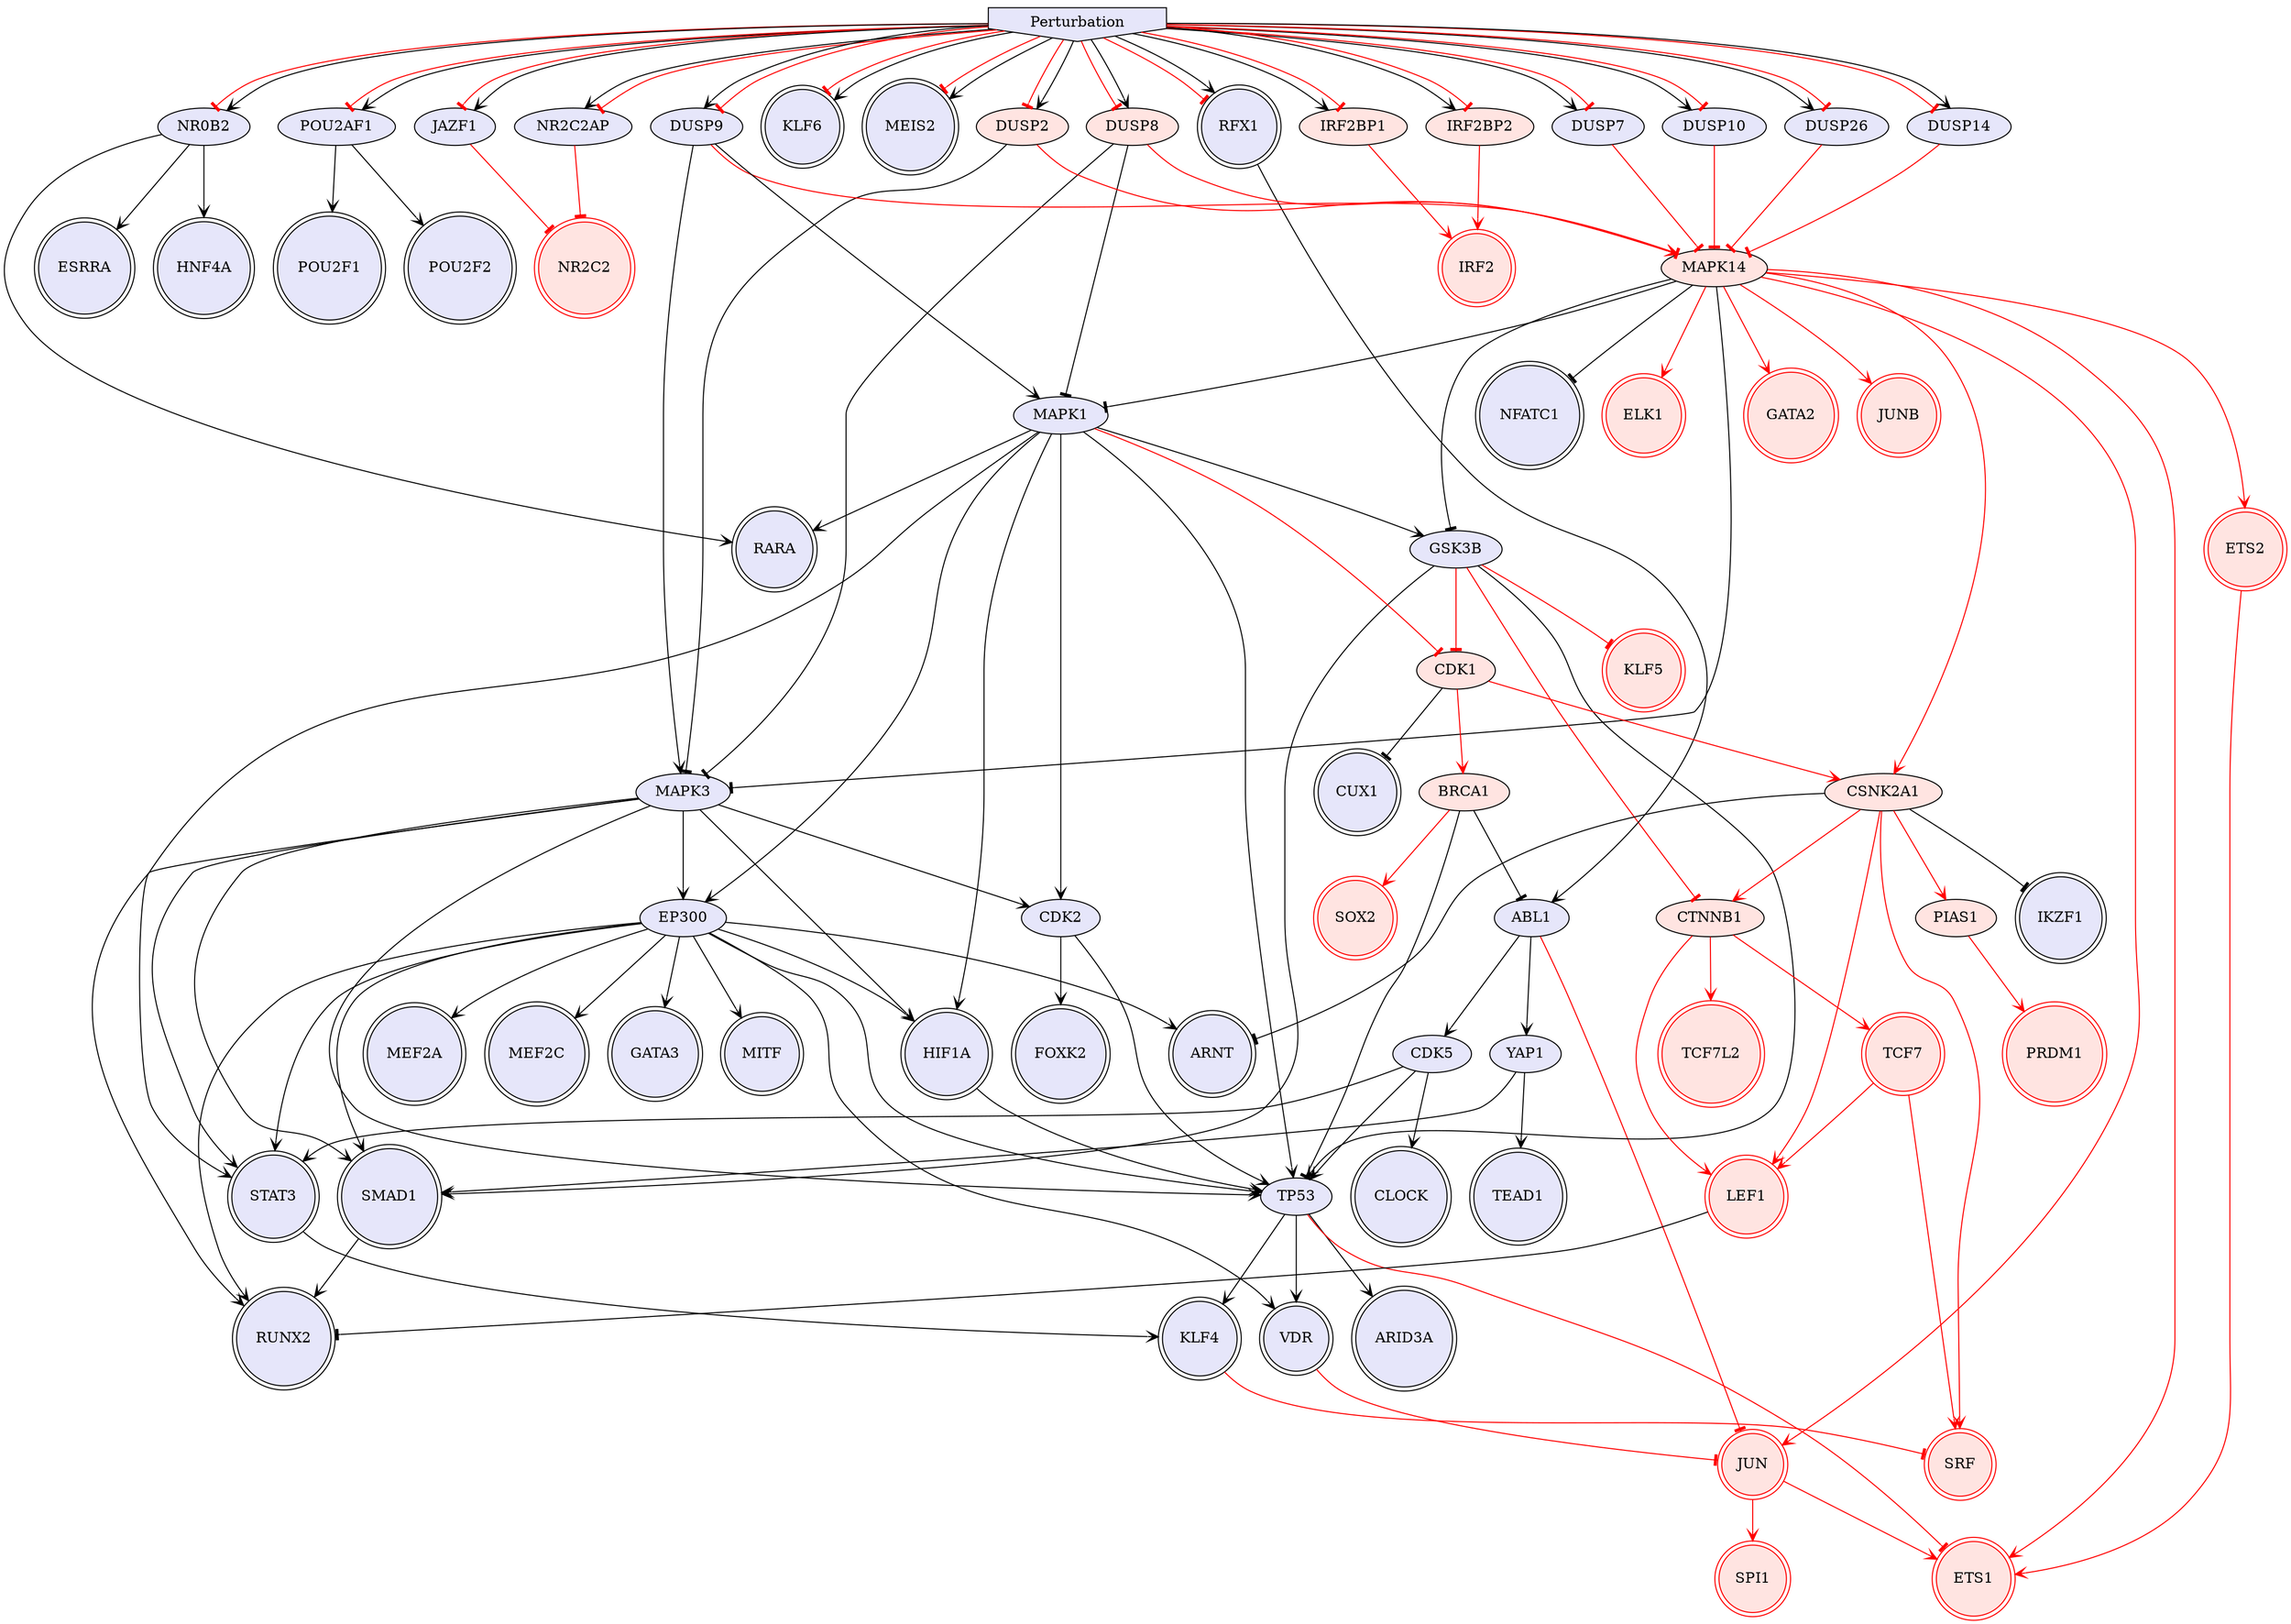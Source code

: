 digraph {

TP53->ARID3A [penwidth=1, color=black, arrowhead="vee"]
TP53->VDR [penwidth=1, color=black, arrowhead="vee"]
HIF1A->TP53 [penwidth=1, color=black, arrowhead="vee"]
STAT3->KLF4 [penwidth=1, color=black, arrowhead="vee"]
EP300->TP53 [penwidth=1, color=black, arrowhead="vee"]
MAPK3->HIF1A [penwidth=1, color=black, arrowhead="vee"]
EP300->HIF1A [penwidth=1, color=black, arrowhead="vee"]
EP300->ARNT [penwidth=1, color=black, arrowhead="vee"]
ABL1->YAP1 [penwidth=1, color=black, arrowhead="vee"]
MAPK14->MAPK3 [penwidth=1, color=black, arrowhead="tee"]
ABL1->CDK5 [penwidth=1, color=black, arrowhead="vee"]
MAPK3->STAT3 [penwidth=1, color=black, arrowhead="vee"]
EP300->STAT3 [penwidth=1, color=black, arrowhead="vee"]
BRCA1->ABL1 [penwidth=1, color=black, arrowhead="tee"]
MAPK3->SMAD1 [penwidth=1, color=black, arrowhead="vee"]
NR0B2->HNF4A [penwidth=1, color=black, arrowhead="vee"]
GSK3B->SMAD1 [penwidth=1, color=black, arrowhead="vee"]
RFX1->ABL1 [penwidth=1, color=black, arrowhead="vee"]
NR0B2->RARA [penwidth=1, color=black, arrowhead="vee"]
NR0B2->ESRRA [penwidth=1, color=black, arrowhead="vee"]
MAPK14->NFATC1 [penwidth=1, color=black, arrowhead="tee"]
MAPK3->RUNX2 [penwidth=1, color=black, arrowhead="vee"]
EP300->RUNX2 [penwidth=1, color=black, arrowhead="vee"]
YAP1->TEAD1 [penwidth=1, color=black, arrowhead="vee"]
EP300->MEF2A [penwidth=1, color=black, arrowhead="vee"]
CSNK2A1->IKZF1 [penwidth=1, color=black, arrowhead="tee"]
CDK2->TP53 [penwidth=1, color=black, arrowhead="vee"]
CDK2->FOXK2 [penwidth=1, color=black, arrowhead="vee"]
SMAD1->RUNX2 [penwidth=1, color=black, arrowhead="vee"]
MAPK14->GSK3B [penwidth=1, color=black, arrowhead="tee"]
MAPK3->EP300 [penwidth=1, color=black, arrowhead="vee"]
CDK5->TP53 [penwidth=1, color=black, arrowhead="vee"]
POU2AF1->POU2F1 [penwidth=1, color=black, arrowhead="vee"]
YAP1->SMAD1 [penwidth=1, color=black, arrowhead="vee"]
CDK5->CLOCK [penwidth=1, color=black, arrowhead="vee"]
CDK5->STAT3 [penwidth=1, color=black, arrowhead="vee"]
CSNK2A1->ARNT [penwidth=1, color=black, arrowhead="tee"]
EP300->MEF2C [penwidth=1, color=black, arrowhead="vee"]
EP300->SMAD1 [penwidth=1, color=black, arrowhead="vee"]
MAPK3->CDK2 [penwidth=1, color=black, arrowhead="vee"]
GSK3B->TP53 [penwidth=1, color=black, arrowhead="vee"]
MAPK3->TP53 [penwidth=1, color=black, arrowhead="vee"]
CDK1->CUX1 [penwidth=1, color=black, arrowhead="tee"]
POU2AF1->POU2F2 [penwidth=1, color=black, arrowhead="vee"]
BRCA1->TP53 [penwidth=1, color=black, arrowhead="tee"]
EP300->GATA3 [penwidth=1, color=black, arrowhead="vee"]
EP300->MITF [penwidth=1, color=black, arrowhead="vee"]
EP300->VDR [penwidth=1, color=black, arrowhead="vee"]
TP53->KLF4 [penwidth=1, color=black, arrowhead="vee"]
LEF1->RUNX2 [penwidth=1, color=black, arrowhead="tee"]
Perturbation->DUSP14 [penwidth=1, color=red, arrowhead="tee"]
Perturbation->JAZF1 [penwidth=1, color=red, arrowhead="tee"]
Perturbation->KLF6 [penwidth=1, color=red, arrowhead="tee"]
Perturbation->MEIS2 [penwidth=1, color=red, arrowhead="tee"]
Perturbation->NR0B2 [penwidth=1, color=red, arrowhead="tee"]
Perturbation->POU2AF1 [penwidth=1, color=red, arrowhead="tee"]
Perturbation->RFX1 [penwidth=1, color=red, arrowhead="tee"]
CSNK2A1->CTNNB1 [penwidth=1, color=red, arrowhead="vee"]
GSK3B->CTNNB1 [penwidth=1, color=red, arrowhead="tee"]
CTNNB1->TCF7L2 [penwidth=1, color=red, arrowhead="vee"]
CDK1->CSNK2A1 [penwidth=1, color=red, arrowhead="vee"]
GSK3B->CDK1 [penwidth=1, color=red, arrowhead="tee"]
BRCA1->SOX2 [penwidth=1, color=red, arrowhead="vee"]
CTNNB1->LEF1 [penwidth=1, color=red, arrowhead="vee"]
CTNNB1->TCF7 [penwidth=1, color=red, arrowhead="vee"]
MAPK14->ELK1 [penwidth=1, color=red, arrowhead="vee"]
CSNK2A1->LEF1 [penwidth=1, color=red, arrowhead="vee"]
TCF7->LEF1 [penwidth=1, color=red, arrowhead="vee"]
TCF7->SRF [penwidth=1, color=red, arrowhead="vee"]
MAPK14->JUN [penwidth=1, color=red, arrowhead="vee"]
MAPK14->CSNK2A1 [penwidth=1, color=red, arrowhead="vee"]
MAPK14->GATA2 [penwidth=1, color=red, arrowhead="vee"]
TP53->ETS1 [penwidth=1, color=red, arrowhead="tee"]
CDK1->BRCA1 [penwidth=1, color=red, arrowhead="vee"]
ABL1->JUN [penwidth=1, color=red, arrowhead="tee"]
JUN->SPI1 [penwidth=1, color=red, arrowhead="vee"]
MAPK14->JUNB [penwidth=1, color=red, arrowhead="vee"]
CSNK2A1->PIAS1 [penwidth=1, color=red, arrowhead="vee"]
IRF2BP1->IRF2 [penwidth=1, color=red, arrowhead="vee"]
JAZF1->NR2C2 [penwidth=1, color=red, arrowhead="tee"]
KLF4->SRF [penwidth=1, color=red, arrowhead="tee"]
GSK3B->KLF5 [penwidth=1, color=red, arrowhead="tee"]
PIAS1->PRDM1 [penwidth=1, color=red, arrowhead="vee"]
CSNK2A1->SRF [penwidth=1, color=red, arrowhead="vee"]
DUSP14->MAPK14 [penwidth=1, color=red, arrowhead="tee"]
MAPK14->ETS1 [penwidth=1, color=red, arrowhead="vee"]
MAPK14->ETS2 [penwidth=1, color=red, arrowhead="vee"]
JUN->ETS1 [penwidth=1, color=red, arrowhead="vee"]
VDR->JUN [penwidth=1, color=red, arrowhead="tee"]
ETS2->ETS1 [penwidth=1, color=red, arrowhead="vee"]
Perturbation->IRF2BP1 [penwidth=1, color=black, arrowhead="vee"]
MAPK1->HIF1A [penwidth=1, color=black, arrowhead="vee"]
MAPK14->MAPK1 [penwidth=1, color=black, arrowhead="tee"]
MAPK1->STAT3 [penwidth=1, color=black, arrowhead="vee"]
MAPK1->EP300 [penwidth=1, color=black, arrowhead="vee"]
MAPK1->GSK3B [penwidth=1, color=black, arrowhead="vee"]
MAPK1->CDK2 [penwidth=1, color=black, arrowhead="vee"]
MAPK1->TP53 [penwidth=1, color=black, arrowhead="vee"]
MAPK1->RARA [penwidth=1, color=black, arrowhead="vee"]
Perturbation->DUSP7 [penwidth=1, color=black, arrowhead="vee"]
Perturbation->JAZF1 [penwidth=1, color=black, arrowhead="vee"]
Perturbation->KLF6 [penwidth=1, color=black, arrowhead="vee"]
Perturbation->MEIS2 [penwidth=1, color=black, arrowhead="vee"]
Perturbation->NR0B2 [penwidth=1, color=black, arrowhead="vee"]
Perturbation->POU2AF1 [penwidth=1, color=black, arrowhead="vee"]
Perturbation->RFX1 [penwidth=1, color=black, arrowhead="vee"]
MAPK1->CDK1 [penwidth=1, color=red, arrowhead="tee"]
DUSP7->MAPK14 [penwidth=1, color=red, arrowhead="tee"]
Perturbation->IRF2BP1 [penwidth=1, color=red, arrowhead="tee"]
Perturbation->DUSP10 [penwidth=1, color=black, arrowhead="vee"]
Perturbation->NR2C2AP [penwidth=1, color=black, arrowhead="vee"]
DUSP10->MAPK14 [penwidth=1, color=red, arrowhead="tee"]
NR2C2AP->NR2C2 [penwidth=1, color=red, arrowhead="tee"]
DUSP8->MAPK3 [penwidth=1, color=black, arrowhead="tee"]
DUSP8->MAPK14 [penwidth=1, color=red, arrowhead="vee"]
Perturbation->DUSP8 [penwidth=1, color=red, arrowhead="tee"]
DUSP2->MAPK3 [penwidth=1, color=black, arrowhead="tee"]
DUSP2->MAPK14 [penwidth=1, color=red, arrowhead="vee"]
Perturbation->DUSP2 [penwidth=1, color=red, arrowhead="tee"]
Perturbation->DUSP10 [penwidth=1, color=red, arrowhead="tee"]
IRF2BP2->IRF2 [penwidth=1, color=red, arrowhead="vee"]
Perturbation->IRF2BP2 [penwidth=1, color=black, arrowhead="vee"]
Perturbation->DUSP14 [penwidth=1, color=black, arrowhead="vee"]
Perturbation->IRF2BP2 [penwidth=1, color=red, arrowhead="tee"]
Perturbation->NR2C2AP [penwidth=1, color=red, arrowhead="tee"]
DUSP9->MAPK3 [penwidth=1, color=black, arrowhead="vee"]
Perturbation->DUSP9 [penwidth=1, color=black, arrowhead="vee"]
DUSP9->MAPK14 [penwidth=1, color=red, arrowhead="tee"]
Perturbation->DUSP7 [penwidth=1, color=red, arrowhead="tee"]
Perturbation->DUSP9 [penwidth=1, color=red, arrowhead="tee"]
Perturbation->DUSP2 [penwidth=1, color=black, arrowhead="vee"]
DUSP8->MAPK1 [penwidth=1, color=black, arrowhead="tee"]
Perturbation->DUSP8 [penwidth=1, color=black, arrowhead="vee"]
Perturbation->DUSP26 [penwidth=1, color=black, arrowhead="vee"]
DUSP26->MAPK14 [penwidth=1, color=red, arrowhead="tee"]
DUSP9->MAPK1 [penwidth=1, color=black, arrowhead="vee"]
Perturbation->DUSP26 [penwidth=1, color=red, arrowhead="tee"]
Perturbation [style=filled, color=black, fillcolor=lavender, shape=invhouse];
SMAD1 [style=filled, color=black, fillcolor=lavender, shape=doublecircle];
KLF4 [style=filled, color=black, fillcolor=lavender, shape=doublecircle];
RUNX2 [style=filled, color=black, fillcolor=lavender, shape=doublecircle];
TCF7 [style=filled, color=red, fillcolor=mistyrose, shape=doublecircle];
IKZF1 [style=filled, color=black, fillcolor=lavender, shape=doublecircle];
SRF [style=filled, color=red, fillcolor=mistyrose, shape=doublecircle];
HNF4A [style=filled, color=black, fillcolor=lavender, shape=doublecircle];
NFATC1 [style=filled, color=black, fillcolor=lavender, shape=doublecircle];
TCF7L2 [style=filled, color=red, fillcolor=mistyrose, shape=doublecircle];
ETS2 [style=filled, color=red, fillcolor=mistyrose, shape=doublecircle];
SPI1 [style=filled, color=red, fillcolor=mistyrose, shape=doublecircle];
VDR [style=filled, color=black, fillcolor=lavender, shape=doublecircle];
ESRRA [style=filled, color=black, fillcolor=lavender, shape=doublecircle];
PRDM1 [style=filled, color=red, fillcolor=mistyrose, shape=doublecircle];
NR2C2 [style=filled, color=red, fillcolor=mistyrose, shape=doublecircle];
ARNT [style=filled, color=black, fillcolor=lavender, shape=doublecircle];
KLF6 [style=filled, color=black, fillcolor=lavender, shape=doublecircle];
HIF1A [style=filled, color=black, fillcolor=lavender, shape=doublecircle];
MEF2A [style=filled, color=black, fillcolor=lavender, shape=doublecircle];
RFX1 [style=filled, color=black, fillcolor=lavender, shape=doublecircle];
MEIS2 [style=filled, color=black, fillcolor=lavender, shape=doublecircle];
MITF [style=filled, color=black, fillcolor=lavender, shape=doublecircle];
FOXK2 [style=filled, color=black, fillcolor=lavender, shape=doublecircle];
MEF2C [style=filled, color=black, fillcolor=lavender, shape=doublecircle];
ARID3A [style=filled, color=black, fillcolor=lavender, shape=doublecircle];
POU2F1 [style=filled, color=black, fillcolor=lavender, shape=doublecircle];
POU2F2 [style=filled, color=black, fillcolor=lavender, shape=doublecircle];
JUN [style=filled, color=red, fillcolor=mistyrose, shape=doublecircle];
KLF5 [style=filled, color=red, fillcolor=mistyrose, shape=doublecircle];
SOX2 [style=filled, color=red, fillcolor=mistyrose, shape=doublecircle];
RARA [style=filled, color=black, fillcolor=lavender, shape=doublecircle];
TEAD1 [style=filled, color=black, fillcolor=lavender, shape=doublecircle];
CUX1 [style=filled, color=black, fillcolor=lavender, shape=doublecircle];
LEF1 [style=filled, color=red, fillcolor=mistyrose, shape=doublecircle];
GATA2 [style=filled, color=red, fillcolor=mistyrose, shape=doublecircle];
IRF2 [style=filled, color=red, fillcolor=mistyrose, shape=doublecircle];
STAT3 [style=filled, color=black, fillcolor=lavender, shape=doublecircle];
CLOCK [style=filled, color=black, fillcolor=lavender, shape=doublecircle];
ETS1 [style=filled, color=red, fillcolor=mistyrose, shape=doublecircle];
JUNB [style=filled, color=red, fillcolor=mistyrose, shape=doublecircle];
GATA3 [style=filled, color=black, fillcolor=lavender, shape=doublecircle];
ELK1 [style=filled, color=red, fillcolor=mistyrose, shape=doublecircle];
TP53 [style=filled, fillcolor=lavender];
EP300 [style=filled, fillcolor=lavender];
MAPK3 [style=filled, fillcolor=lavender];
ABL1 [style=filled, fillcolor=lavender];
MAPK14 [style=filled, fillcolor=mistyrose];
BRCA1 [style=filled, fillcolor=mistyrose];
NR0B2 [style=filled, fillcolor=lavender];
GSK3B [style=filled, fillcolor=lavender];
YAP1 [style=filled, fillcolor=lavender];
CSNK2A1 [style=filled, fillcolor=mistyrose];
CDK2 [style=filled, fillcolor=lavender];
CDK5 [style=filled, fillcolor=lavender];
POU2AF1 [style=filled, fillcolor=lavender];
CDK1 [style=filled, fillcolor=mistyrose];
CTNNB1 [style=filled, fillcolor=mistyrose];
IRF2BP1 [style=filled, fillcolor=mistyrose];
JAZF1 [style=filled, fillcolor=lavender];
PIAS1 [style=filled, fillcolor=mistyrose];
DUSP14 [style=filled, fillcolor=lavender];
MAPK1 [style=filled, fillcolor=lavender];
DUSP7 [style=filled, fillcolor=lavender];
DUSP10 [style=filled, fillcolor=lavender];
NR2C2AP [style=filled, fillcolor=lavender];
DUSP8 [style=filled, fillcolor=mistyrose];
DUSP2 [style=filled, fillcolor=mistyrose];
IRF2BP2 [style=filled, fillcolor=mistyrose];
DUSP9 [style=filled, fillcolor=lavender];
DUSP26 [style=filled, fillcolor=lavender];


}
